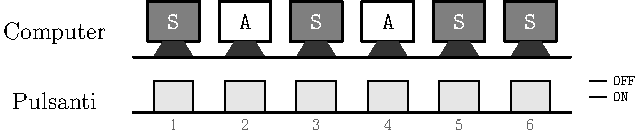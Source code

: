 unitsize(.7cm);

int pc[] = {0, 1, 0, 1, 0, 0};
int bt[] = {0, 0, 0, 0, 0, 0};

int N = pc.length;

real w = 1, sp = 1.8;
real hgt_bt[] = {.8, .4};

path rect(pair corner, real w, real h) {
	return corner -- (corner.x + w, corner.y) -- (corner.x + w, corner.y + h) -- (corner.x, corner.y + h) -- cycle;
}

void button(int i) {
	real h = hgt_bt[bt[i]];
	path btn = rect((i, 0) * sp - (w/2,0), w, h);

	if (bt[i] == 1) {
		fill(btn, gray(.5));
	} else {
		fill(btn, gray(.9));
	}
	draw(btn);
	label(scale(.7) * ("$" + (string)(i+1) + "$"), (i * sp, -.3), gray(.4));
}

void computer(int i) {
	real h = w;
	path btn = rect((i * sp, 1.8) - (w*1.3/2,0), w*1.3, h);

	if (pc[i] == 1) {
		//fill(btn, rgb(100/256, 220/256, 100/256));
		fill(btn, white);
		label("\texttt{A}", (i * sp, 1.8 + h/2), black);
	}
	else {
		//fill(btn, rgb(230/256, 100/256, 100/256));
		fill(btn, gray(.5));
		label("\texttt{S}", (i * sp, 1.8 + h/2), white);
	}

	draw(btn, linewidth(1));

	path base = (i * sp - w*.5/2, 1.8) -- (i * sp - w * 1/2, 1.4) -- (i * sp + w * 1/2, 1.4) -- (i * sp + w*.5/2, 1.8) -- cycle;
	fill(base, gray(.2));
}

for (int i = 0; i < N; ++i)
	button(i);

for (int i = 0; i < N; ++i)
	computer(i);

draw((-1, 0) -- ((N - 1) * sp + 1, 0), black + linewidth(1));
draw((-1, 1.4) -- ((N - 1) * sp + 1, 1.4), black + linewidth(1));

label("Pulsanti", (-3, .3));
label("Computer", (-3, 2));

draw((N * sp - .3, hgt_bt[0]) -- (N * sp + .1, hgt_bt[0]));
draw((N * sp - .3, hgt_bt[1]) -- (N * sp + .1, hgt_bt[1]));
label(scale(.6) * "\texttt{OFF}", (N * sp + .1, hgt_bt[0]), align = RightSide);
label(scale(.6) * "\texttt{ON}", (N * sp + .1, hgt_bt[1]), align = RightSide);